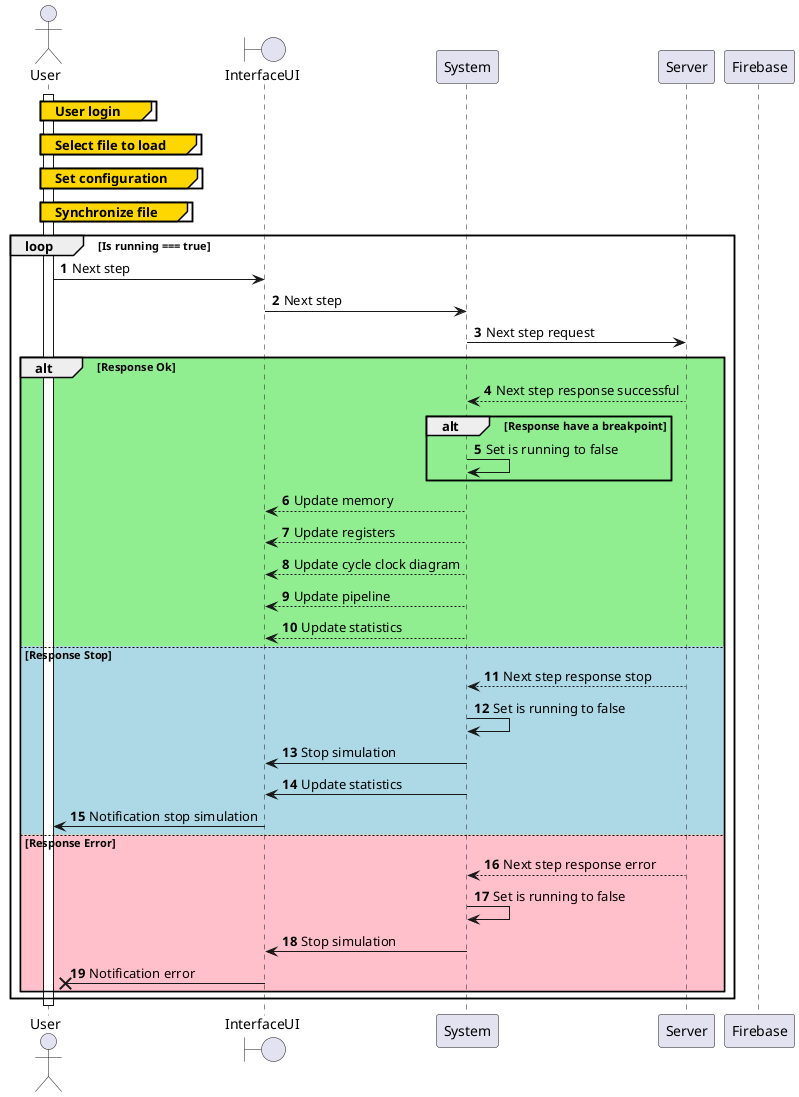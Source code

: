 @startuml
'https://plantuml.com/sequence-diagram
'!pragma teoz true &
autonumber

actor User
boundary InterfaceUI
participant System
participant Server
participant Firebase

activate User
group#Gold User login

end
group#Gold Select file to load

end
group#Gold Set configuration

end
group#Gold Synchronize file

end


loop Is running === true

  User -> InterfaceUI: Next step
  InterfaceUI -> System: Next step
  System -> Server: Next step request

  alt #LightGreen Response Ok
    System <-- Server: Next step response successful
    alt Response have a breakpoint
      System -> System: Set is running to false
    end
    InterfaceUI <-- System: Update memory
    InterfaceUI <-- System: Update registers
    InterfaceUI <-- System: Update cycle clock diagram
    InterfaceUI <-- System: Update pipeline
    InterfaceUI <-- System: Update statistics
  else #LightBlue  Response Stop
    System <-- Server: Next step response stop
    System -> System: Set is running to false
    InterfaceUI <- System: Stop simulation
    InterfaceUI <- System: Update statistics
    User <- InterfaceUI: Notification stop simulation
  else #Pink  Response Error
    System <-- Server: Next step response error
    System -> System: Set is running to false
    InterfaceUI <- System: Stop simulation
    User x<- InterfaceUI: Notification error
  end

end

deactivate InterfaceUI
deactivate User

@enduml
